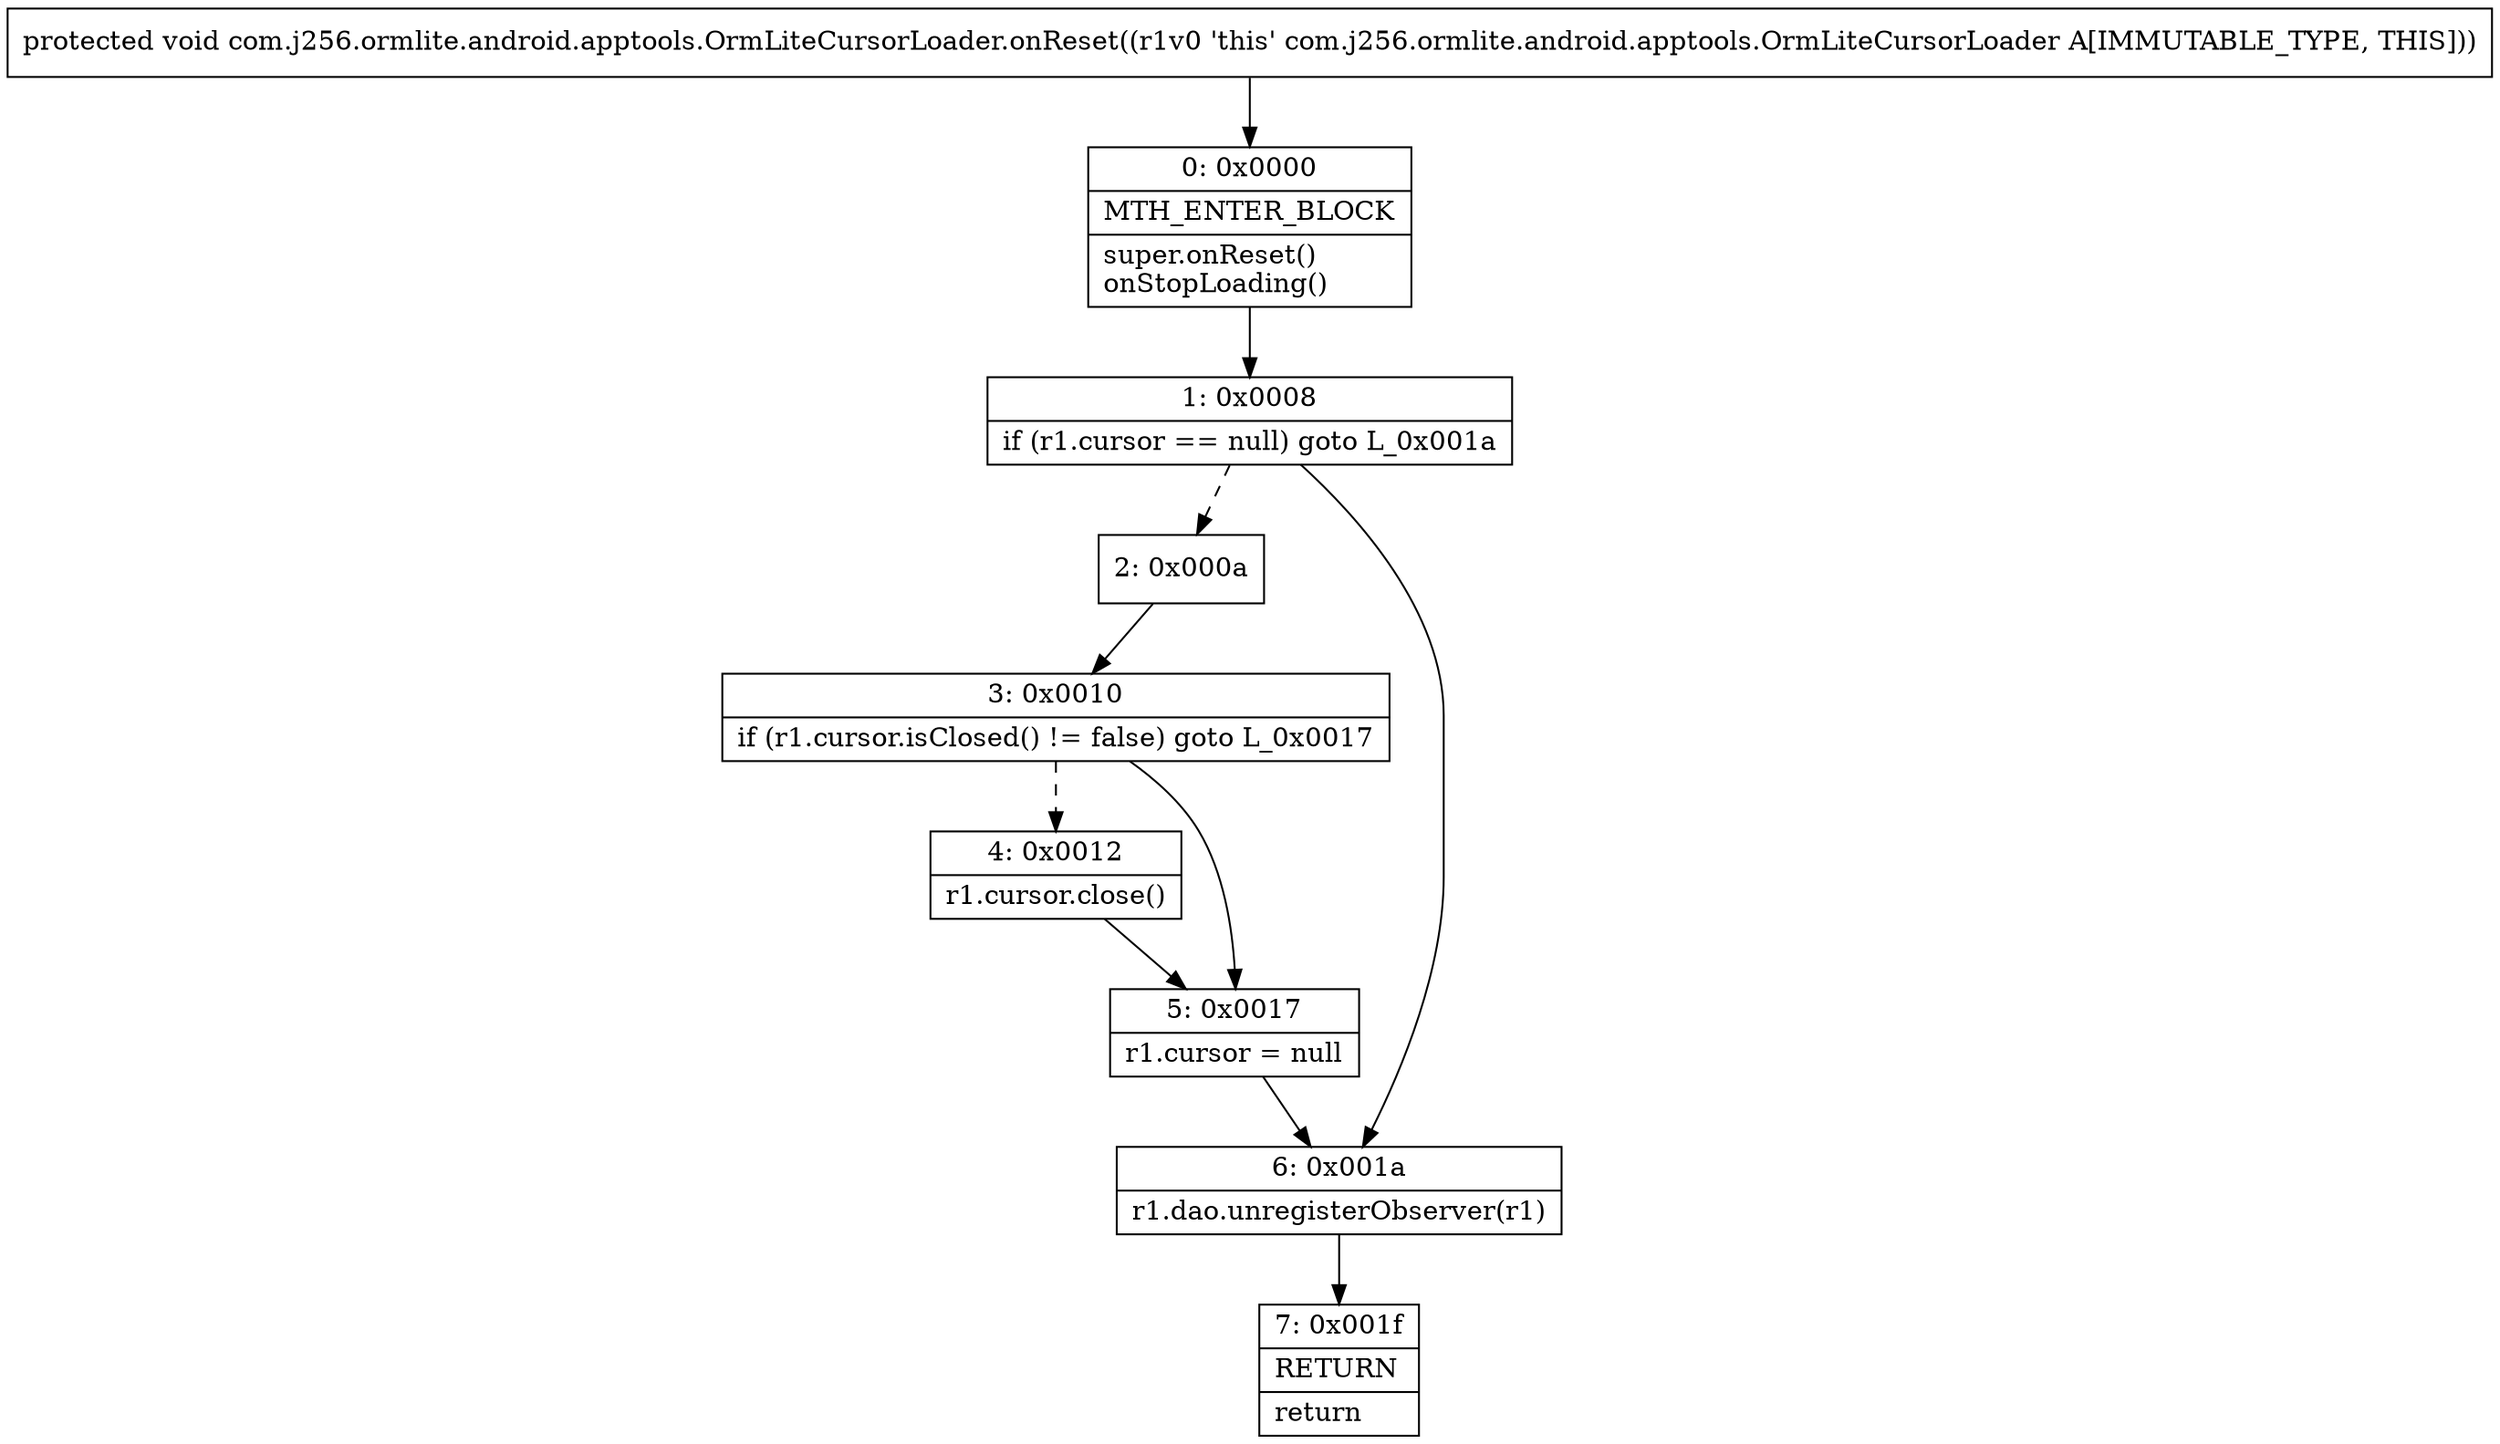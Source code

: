 digraph "CFG forcom.j256.ormlite.android.apptools.OrmLiteCursorLoader.onReset()V" {
Node_0 [shape=record,label="{0\:\ 0x0000|MTH_ENTER_BLOCK\l|super.onReset()\lonStopLoading()\l}"];
Node_1 [shape=record,label="{1\:\ 0x0008|if (r1.cursor == null) goto L_0x001a\l}"];
Node_2 [shape=record,label="{2\:\ 0x000a}"];
Node_3 [shape=record,label="{3\:\ 0x0010|if (r1.cursor.isClosed() != false) goto L_0x0017\l}"];
Node_4 [shape=record,label="{4\:\ 0x0012|r1.cursor.close()\l}"];
Node_5 [shape=record,label="{5\:\ 0x0017|r1.cursor = null\l}"];
Node_6 [shape=record,label="{6\:\ 0x001a|r1.dao.unregisterObserver(r1)\l}"];
Node_7 [shape=record,label="{7\:\ 0x001f|RETURN\l|return\l}"];
MethodNode[shape=record,label="{protected void com.j256.ormlite.android.apptools.OrmLiteCursorLoader.onReset((r1v0 'this' com.j256.ormlite.android.apptools.OrmLiteCursorLoader A[IMMUTABLE_TYPE, THIS])) }"];
MethodNode -> Node_0;
Node_0 -> Node_1;
Node_1 -> Node_2[style=dashed];
Node_1 -> Node_6;
Node_2 -> Node_3;
Node_3 -> Node_4[style=dashed];
Node_3 -> Node_5;
Node_4 -> Node_5;
Node_5 -> Node_6;
Node_6 -> Node_7;
}

